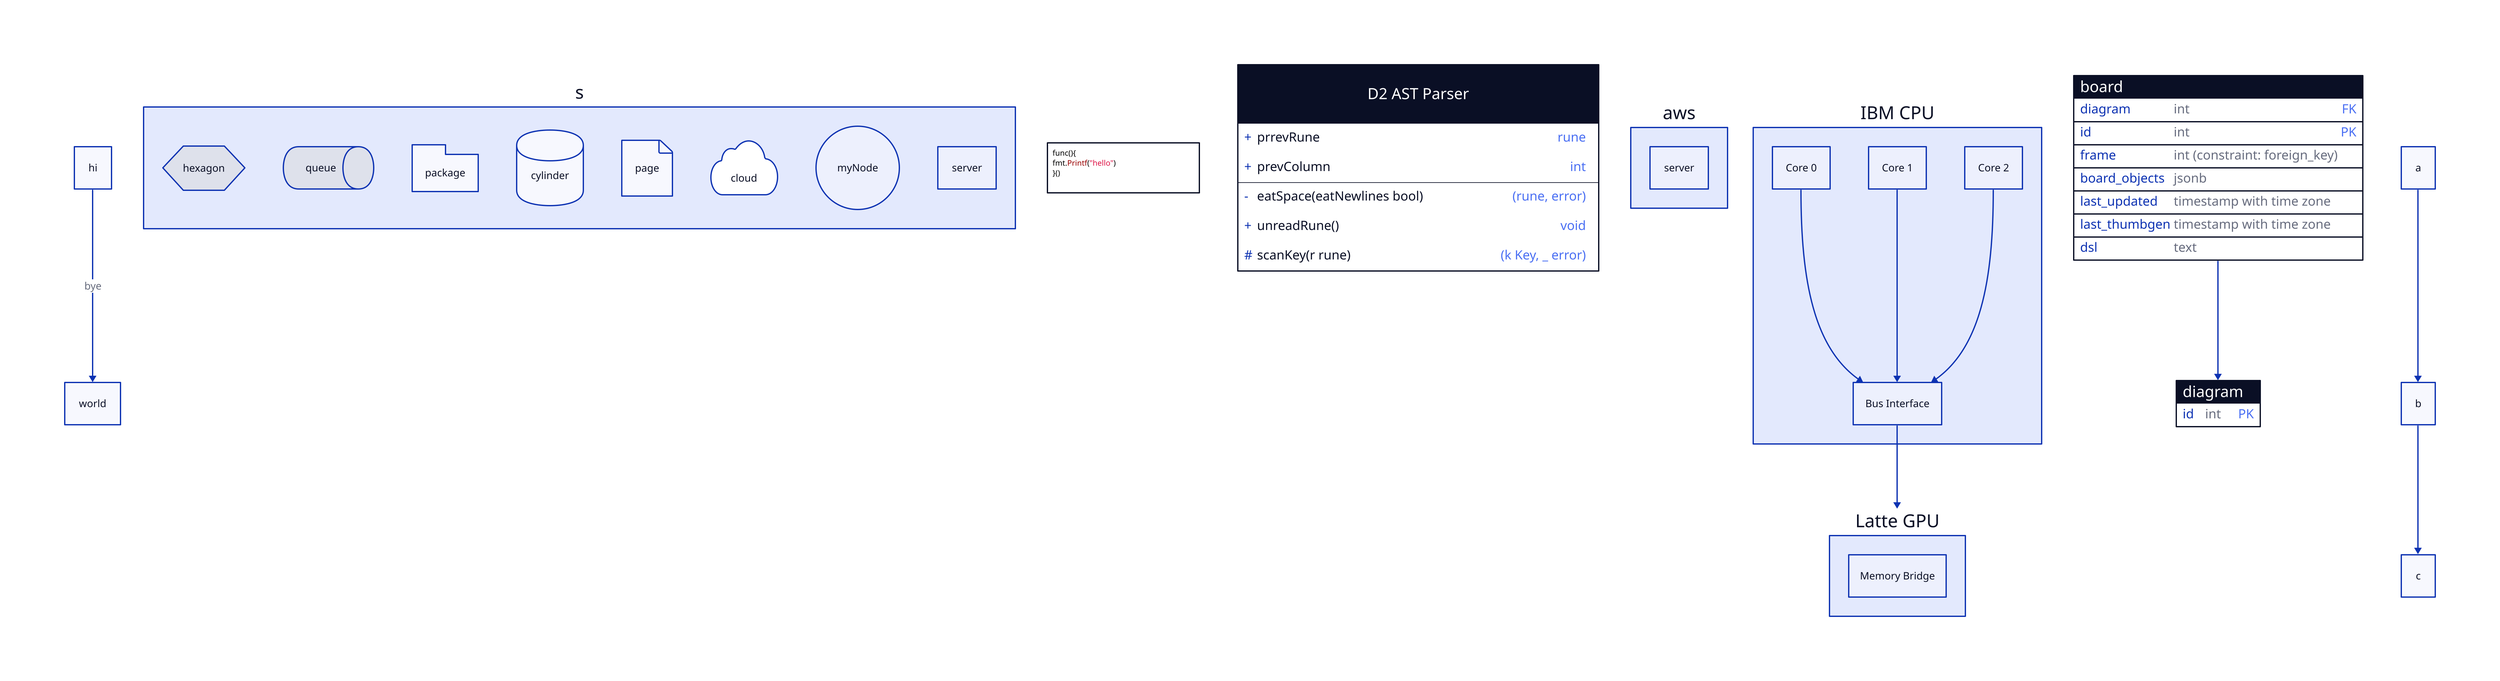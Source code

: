 # source 
# https://github.com/terrastruct/d2
# https://github.com/terrastruct/d2/blob/v0.0.13/docs/assets/cheat_sheet.pdf
#
# curl -fsSL https://d2lang.com/install.sh | sh -s --
# touch input.d2 
# d2 --watch input.d2

hello: hi
hello -> world: bye


IBM CPU: {
    Core 0
    Core 1
    Core 2

    Core 0 -> Bus Interface 
    Core 1 -> Bus Interface 
    Core 2 -> Bus Interface 
}

Latte GPU: {
    Memory Bridge
}
IBM CPU.Bus Interface -> Latte GPU 


#
s: {
    hexagon: {shape: hexagon}
    queue: {shape: queue}
    package: {shape: package}

    cylinder: {shape: cylinder}
    page: {shape: page}
    cloud: {shape: cloud}

    myNode: {shape: circle}
    server 
}

aws.server 
aws: {
    server
}
a -> b -> c 



t: |`go 
    func(){
        fmt.Printf("hello")
    }()
`|


board.diagram -> diagram.id 
\n 


diagram: {
    shape: sql_table 
    id: int {constraint: primary_key}
}


board: {
    shape: sql_table
    
    id: int {constraint: primary_key}
    frame: int (constraint: foreign_key)
    diagram: int{constraint: foreign_key}
    board_objects: jsonb
    last_updated: timestamp with time zone 
    last_thumbgen: timestamp with time zone 
    dsl: text 
}


D2 AST Parser: {
    shape: class 
    
    +prrevRune: rune 
    prevColumn: int 

    -eatSpace(eatNewlines bool): (rune, error)
    unreadRune()

    \#scanKey(r rune): (k Key, _ error)
}
